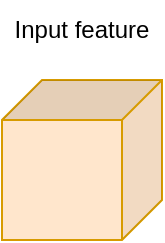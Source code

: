 <mxfile version="26.0.16">
  <diagram name="Page-1" id="xeBWGhEw35yfDg1w5zhY">
    <mxGraphModel dx="353" dy="209" grid="1" gridSize="10" guides="1" tooltips="1" connect="1" arrows="1" fold="1" page="1" pageScale="1" pageWidth="10000" pageHeight="10000" math="0" shadow="0">
      <root>
        <mxCell id="0" />
        <mxCell id="1" parent="0" />
        <mxCell id="UeawzL2k-eEh-Hr7DBqL-1" value="" style="shape=cube;whiteSpace=wrap;html=1;boundedLbl=1;backgroundOutline=1;darkOpacity=0.05;darkOpacity2=0.1;size=20;direction=south;fillColor=#ffe6cc;strokeColor=#d79b00;" vertex="1" parent="1">
          <mxGeometry x="320" y="240" width="80" height="80" as="geometry" />
        </mxCell>
        <mxCell id="UeawzL2k-eEh-Hr7DBqL-2" value="Input feature" style="text;html=1;align=center;verticalAlign=middle;whiteSpace=wrap;rounded=0;" vertex="1" parent="1">
          <mxGeometry x="320" y="200" width="80" height="30" as="geometry" />
        </mxCell>
      </root>
    </mxGraphModel>
  </diagram>
</mxfile>

